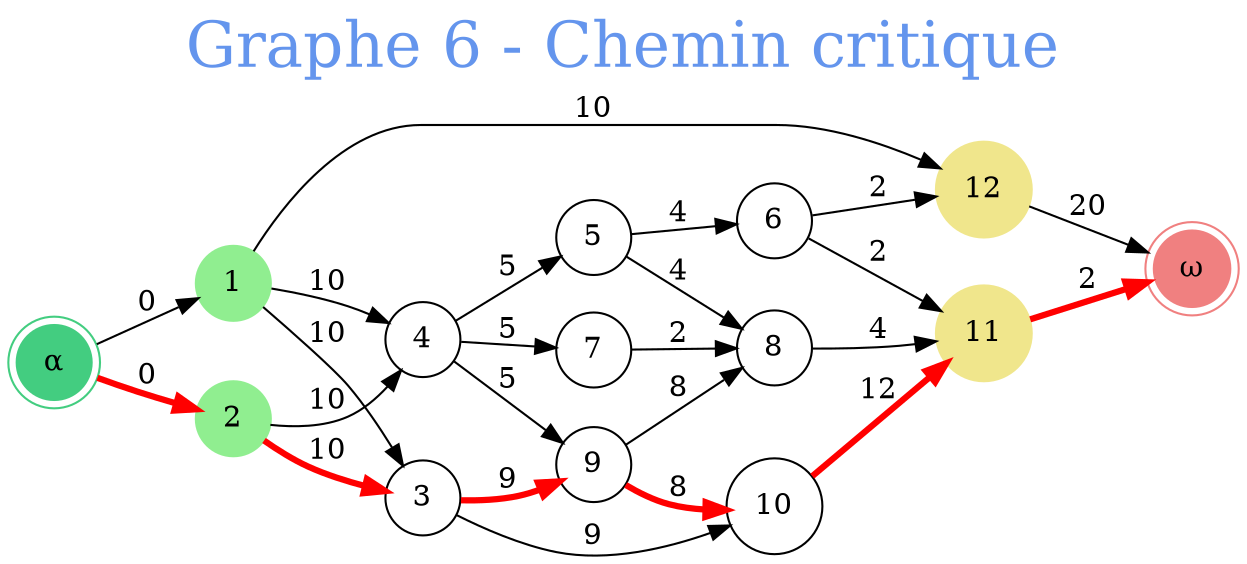 // Graphe 6 - Chemin critique
digraph {
	rankdir=LR
	graph [fontcolor=cornflowerblue fontsize=30 label="Graphe 6 - Chemin critique" labelloc=t]
	0 [label="α" color=seagreen3 shape=doublecircle style=filled]
	1 [label=1 color=lightgreen shape=circle style=filled]
	2 [label=2 color=lightgreen shape=circle style=filled]
	3 [label=3 shape=circle]
	4 [label=4 shape=circle]
	5 [label=5 shape=circle]
	6 [label=6 shape=circle]
	7 [label=7 shape=circle]
	8 [label=8 shape=circle]
	9 [label=9 shape=circle]
	10 [label=10 shape=circle]
	11 [label=11 color=khaki shape=circle style=filled]
	12 [label=12 color=khaki shape=circle style=filled]
	13 [label="ω" color=lightcoral shape=doublecircle style=filled]
	0 -> 1 [label=0]
	1 -> 3 [label=10]
	1 -> 4 [label=10]
	1 -> 12 [label=10]
	2 -> 4 [label=10]
	3 -> 10 [label=9]
	4 -> 5 [label=5]
	4 -> 7 [label=5]
	4 -> 9 [label=5]
	5 -> 6 [label=4]
	5 -> 8 [label=4]
	6 -> 11 [label=2]
	6 -> 12 [label=2]
	7 -> 8 [label=2]
	8 -> 11 [label=4]
	9 -> 8 [label=8]
	12 -> 13 [label=20]
	9 -> 10 [label=8 color=red constraint=true penwidth=3.0]
	10 -> 11 [label=12 color=red constraint=true penwidth=3.0]
	11 -> 13 [label=2 color=red constraint=true penwidth=3.0]
	2 -> 3 [label=10 color=red constraint=true penwidth=3.0]
	0 -> 2 [label=0 color=red constraint=true penwidth=3.0]
	3 -> 9 [label=9 color=red constraint=true penwidth=3.0]
}
